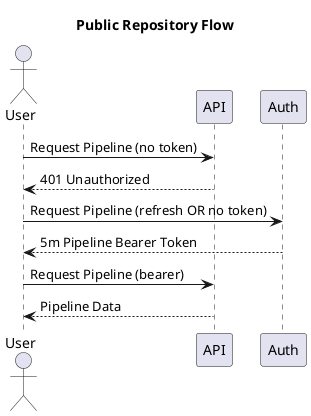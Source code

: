 @startuml

title Public Repository Flow

actor User
participant API
participant Auth

User -> API   : Request Pipeline (no token)
API --> User  : 401 Unauthorized
User -> Auth  : Request Pipeline (refresh OR no token)
Auth --> User : 5m Pipeline Bearer Token
User -> API   : Request Pipeline (bearer)
API --> User  : Pipeline Data

@enduml
